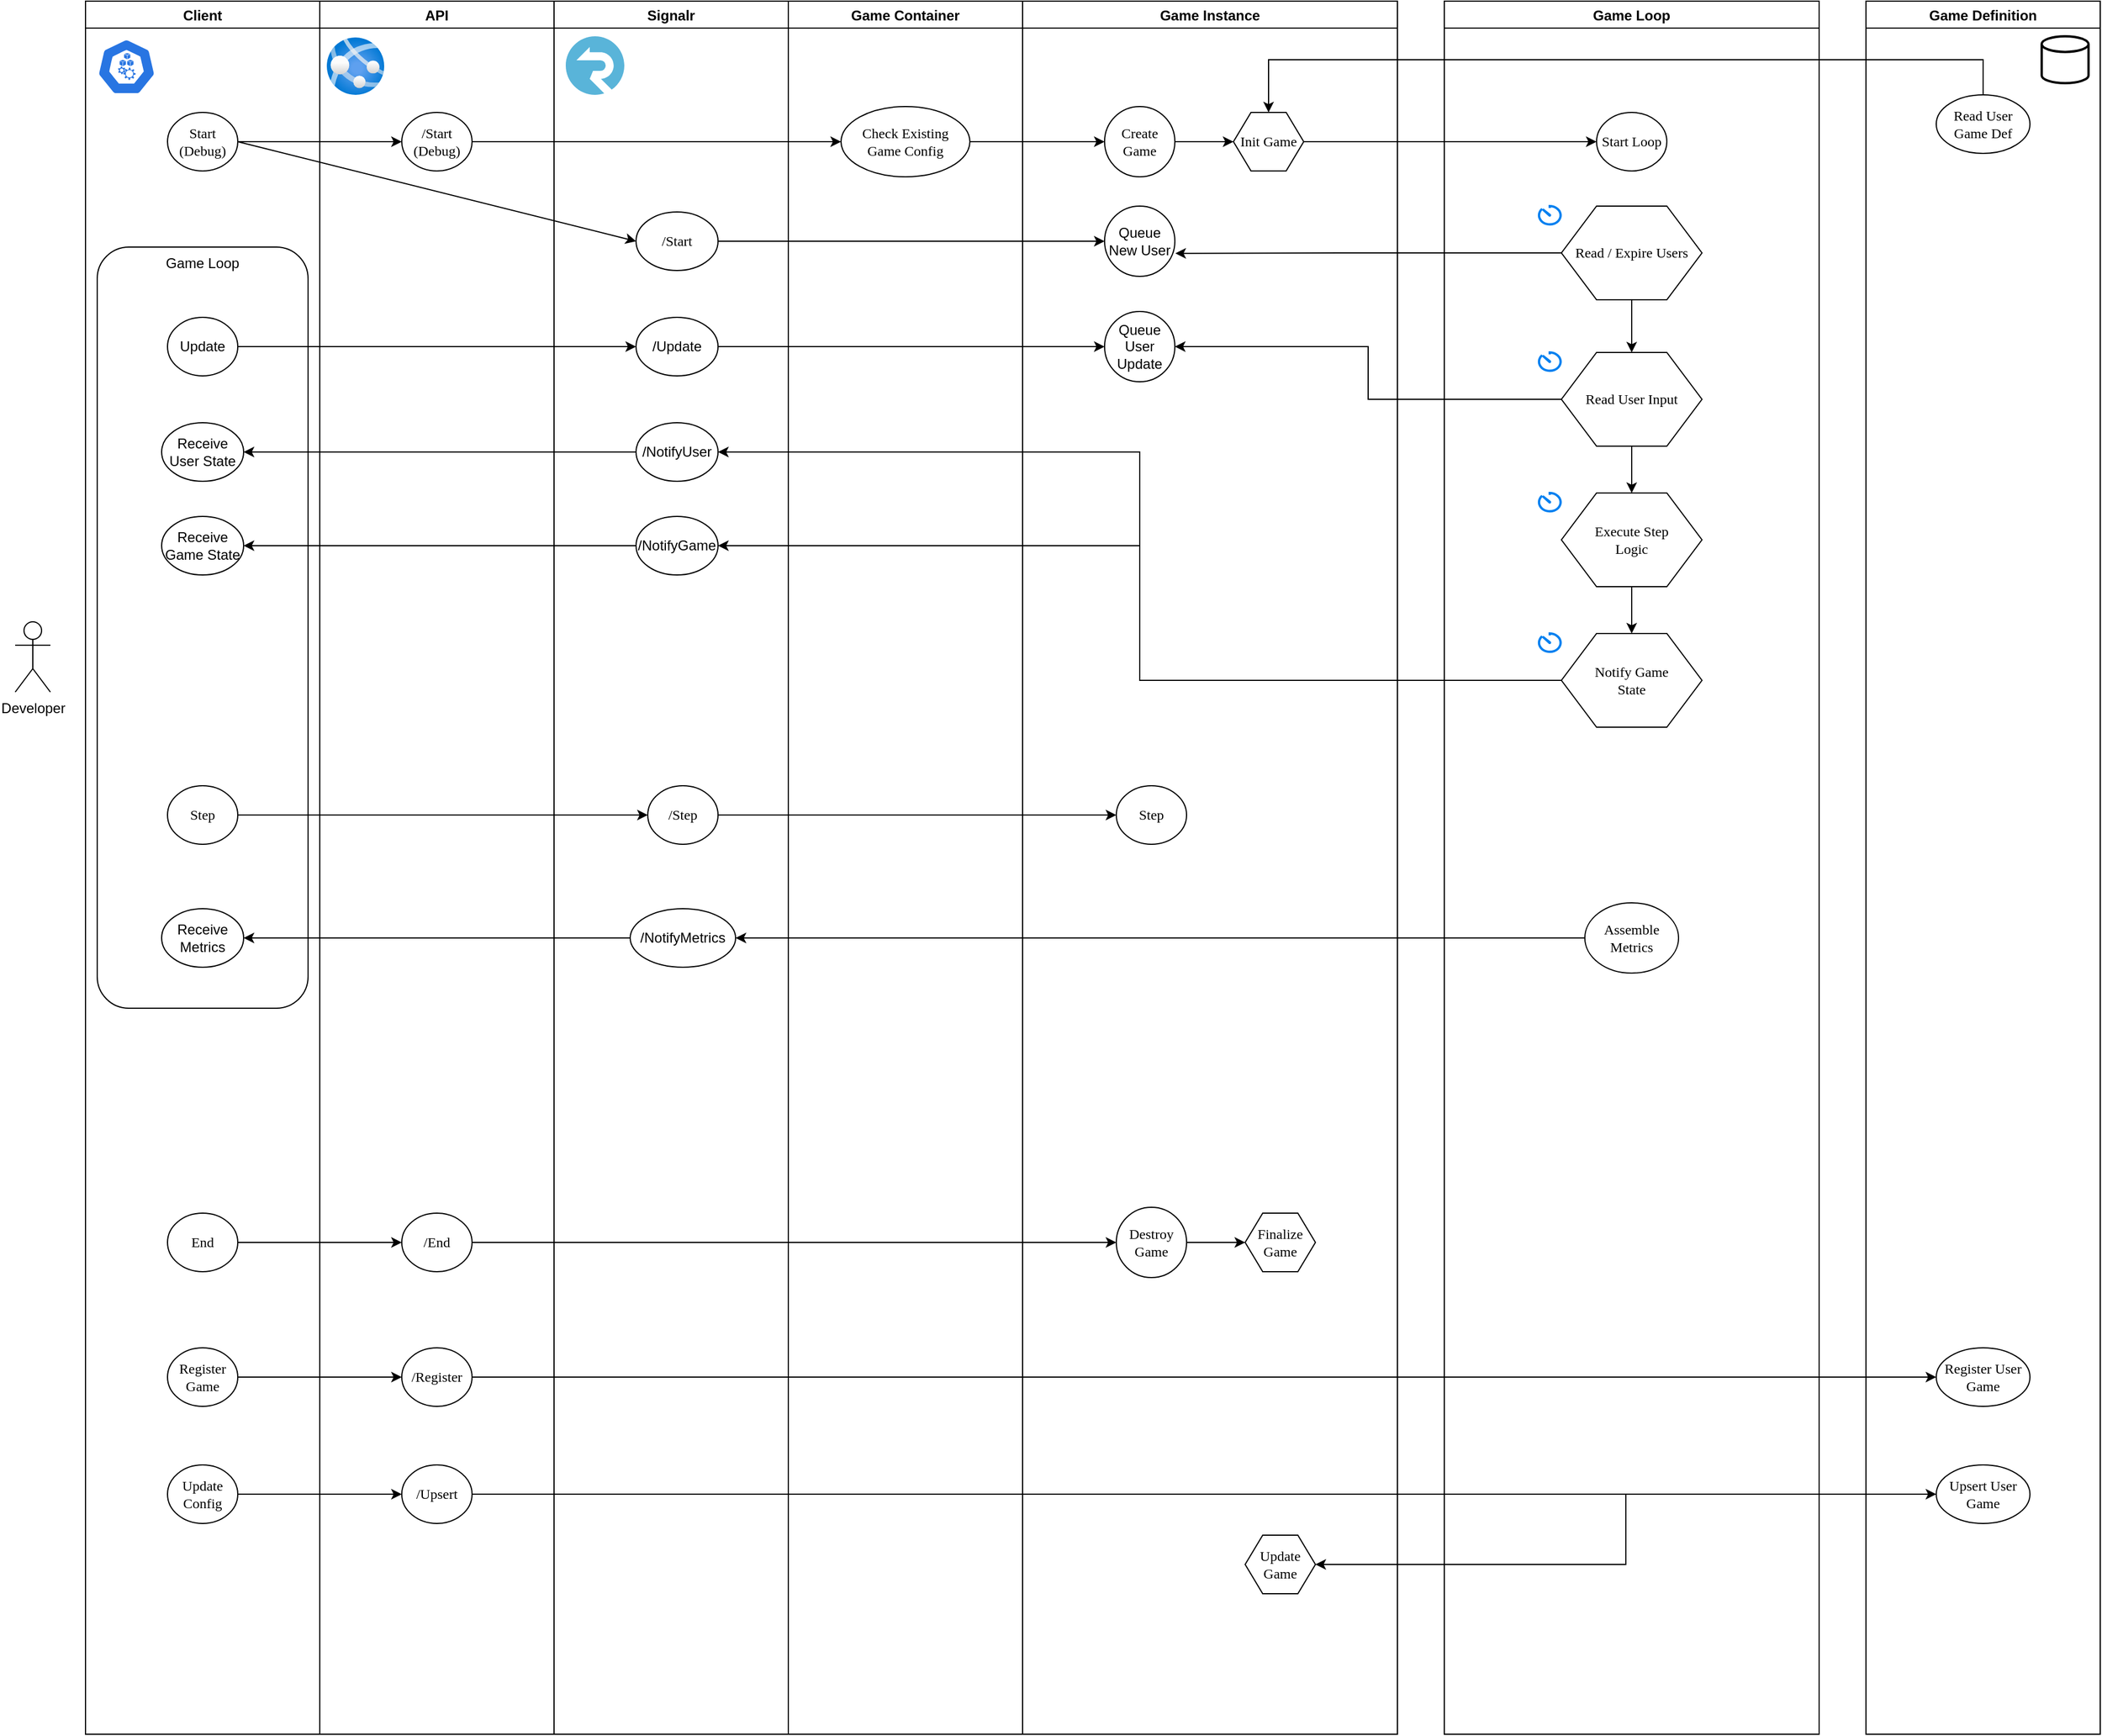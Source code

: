 <mxfile version="14.6.11" type="github">
  <diagram name="Page-1" id="8ce9d11a-91a2-4d17-14d8-a56ed91bf033">
    <mxGraphModel dx="1308" dy="1746" grid="1" gridSize="10" guides="1" tooltips="1" connect="1" arrows="1" fold="1" page="1" pageScale="1" pageWidth="1100" pageHeight="850" background="#ffffff" math="0" shadow="0">
      <root>
        <mxCell id="0" />
        <mxCell id="1" parent="0" />
        <mxCell id="Ll6mEKfXiGwx3FvLb5uy-29" value="Client" style="swimlane;" vertex="1" parent="1">
          <mxGeometry x="80" y="-320" width="200" height="1480" as="geometry" />
        </mxCell>
        <mxCell id="Ll6mEKfXiGwx3FvLb5uy-20" value="Game Loop" style="rounded=1;whiteSpace=wrap;html=1;verticalAlign=top;" vertex="1" parent="Ll6mEKfXiGwx3FvLb5uy-29">
          <mxGeometry x="10" y="210" width="180" height="650" as="geometry" />
        </mxCell>
        <mxCell id="Ll6mEKfXiGwx3FvLb5uy-58" value="Step" style="ellipse;whiteSpace=wrap;html=1;shadow=0;fontFamily=Verdana;fontSize=12;fontColor=#000000;align=center;strokeColor=#000000;strokeWidth=1;fillColor=#ffffff;" vertex="1" parent="Ll6mEKfXiGwx3FvLb5uy-29">
          <mxGeometry x="70" y="670" width="60" height="50" as="geometry" />
        </mxCell>
        <mxCell id="Ll6mEKfXiGwx3FvLb5uy-59" value="End" style="ellipse;whiteSpace=wrap;html=1;shadow=0;fontFamily=Verdana;fontSize=12;fontColor=#000000;align=center;strokeColor=#000000;strokeWidth=1;fillColor=#ffffff;" vertex="1" parent="Ll6mEKfXiGwx3FvLb5uy-29">
          <mxGeometry x="70" y="1035" width="60" height="50" as="geometry" />
        </mxCell>
        <mxCell id="Ll6mEKfXiGwx3FvLb5uy-108" value="Receive Metrics" style="ellipse;whiteSpace=wrap;html=1;" vertex="1" parent="Ll6mEKfXiGwx3FvLb5uy-29">
          <mxGeometry x="65" y="775" width="70" height="50" as="geometry" />
        </mxCell>
        <mxCell id="Ll6mEKfXiGwx3FvLb5uy-113" value="" style="html=1;dashed=0;whitespace=wrap;fillColor=#2875E2;strokeColor=#ffffff;points=[[0.005,0.63,0],[0.1,0.2,0],[0.9,0.2,0],[0.5,0,0],[0.995,0.63,0],[0.72,0.99,0],[0.5,1,0],[0.28,0.99,0]];shape=mxgraph.kubernetes.icon;prIcon=node" vertex="1" parent="Ll6mEKfXiGwx3FvLb5uy-29">
          <mxGeometry x="10" y="32" width="50" height="48" as="geometry" />
        </mxCell>
        <mxCell id="17ea667e15c223fc-1" value="Start (Debug)" style="ellipse;whiteSpace=wrap;html=1;shadow=0;fontFamily=Verdana;fontSize=12;fontColor=#000000;align=center;strokeColor=#000000;strokeWidth=1;fillColor=#ffffff;" parent="1" vertex="1">
          <mxGeometry x="150" y="-225" width="60" height="50" as="geometry" />
        </mxCell>
        <mxCell id="17ea667e15c223fc-11" value="Check Existing &lt;br&gt;Game Config" style="ellipse;whiteSpace=wrap;html=1;shadow=0;fontFamily=Verdana;fontSize=12;fontColor=#000000;align=center;strokeColor=#000000;strokeWidth=1;fillColor=#ffffff;" parent="1" vertex="1">
          <mxGeometry x="725" y="-230" width="110" height="60" as="geometry" />
        </mxCell>
        <mxCell id="Ll6mEKfXiGwx3FvLb5uy-46" style="edgeStyle=orthogonalEdgeStyle;rounded=0;orthogonalLoop=1;jettySize=auto;html=1;" edge="1" parent="1" source="A-zen401bAJwL3QT7sRb-5" target="A-zen401bAJwL3QT7sRb-11">
          <mxGeometry relative="1" as="geometry" />
        </mxCell>
        <mxCell id="A-zen401bAJwL3QT7sRb-5" value="Create Game" style="ellipse;whiteSpace=wrap;html=1;shadow=0;fontFamily=Verdana;fontSize=12;fontColor=#000000;align=center;strokeColor=#000000;strokeWidth=1;fillColor=#ffffff;" parent="1" vertex="1">
          <mxGeometry x="950" y="-230" width="60" height="60" as="geometry" />
        </mxCell>
        <mxCell id="Ll6mEKfXiGwx3FvLb5uy-47" style="edgeStyle=orthogonalEdgeStyle;rounded=0;orthogonalLoop=1;jettySize=auto;html=1;" edge="1" parent="1" source="A-zen401bAJwL3QT7sRb-11" target="A-zen401bAJwL3QT7sRb-14">
          <mxGeometry relative="1" as="geometry" />
        </mxCell>
        <mxCell id="Ll6mEKfXiGwx3FvLb5uy-2" value="Developer" style="shape=umlActor;verticalLabelPosition=bottom;verticalAlign=top;html=1;outlineConnect=0;" vertex="1" parent="1">
          <mxGeometry x="20" y="210" width="30" height="60" as="geometry" />
        </mxCell>
        <mxCell id="Ll6mEKfXiGwx3FvLb5uy-8" value="/Start (Debug)" style="ellipse;whiteSpace=wrap;html=1;shadow=0;fontFamily=Verdana;fontSize=12;fontColor=#000000;align=center;strokeColor=#000000;strokeWidth=1;fillColor=#ffffff;" vertex="1" parent="1">
          <mxGeometry x="350" y="-225" width="60" height="50" as="geometry" />
        </mxCell>
        <mxCell id="Ll6mEKfXiGwx3FvLb5uy-11" value="/Update" style="ellipse;whiteSpace=wrap;html=1;" vertex="1" parent="1">
          <mxGeometry x="550" y="-50" width="70" height="50" as="geometry" />
        </mxCell>
        <mxCell id="Ll6mEKfXiGwx3FvLb5uy-13" value="/Start" style="ellipse;whiteSpace=wrap;html=1;shadow=0;fontFamily=Verdana;fontSize=12;fontColor=#000000;align=center;strokeColor=#000000;strokeWidth=1;fillColor=#ffffff;" vertex="1" parent="1">
          <mxGeometry x="550" y="-140" width="70" height="50" as="geometry" />
        </mxCell>
        <mxCell id="Ll6mEKfXiGwx3FvLb5uy-14" value="" style="endArrow=classic;html=1;exitX=1;exitY=0.5;exitDx=0;exitDy=0;entryX=0;entryY=0.5;entryDx=0;entryDy=0;" edge="1" parent="1" source="17ea667e15c223fc-1" target="Ll6mEKfXiGwx3FvLb5uy-8">
          <mxGeometry width="50" height="50" relative="1" as="geometry">
            <mxPoint x="560" y="40" as="sourcePoint" />
            <mxPoint x="610" y="-10" as="targetPoint" />
          </mxGeometry>
        </mxCell>
        <mxCell id="Ll6mEKfXiGwx3FvLb5uy-15" value="" style="endArrow=classic;html=1;exitX=1;exitY=0.5;exitDx=0;exitDy=0;entryX=0;entryY=0.5;entryDx=0;entryDy=0;" edge="1" parent="1" source="17ea667e15c223fc-1" target="Ll6mEKfXiGwx3FvLb5uy-13">
          <mxGeometry width="50" height="50" relative="1" as="geometry">
            <mxPoint x="560" y="40" as="sourcePoint" />
            <mxPoint x="610" y="-10" as="targetPoint" />
          </mxGeometry>
        </mxCell>
        <mxCell id="Ll6mEKfXiGwx3FvLb5uy-16" value="Queue New User" style="ellipse;whiteSpace=wrap;html=1;" vertex="1" parent="1">
          <mxGeometry x="950" y="-145" width="60" height="60" as="geometry" />
        </mxCell>
        <mxCell id="Ll6mEKfXiGwx3FvLb5uy-17" value="" style="endArrow=classic;html=1;exitX=1;exitY=0.5;exitDx=0;exitDy=0;entryX=0;entryY=0.5;entryDx=0;entryDy=0;" edge="1" parent="1" source="Ll6mEKfXiGwx3FvLb5uy-8" target="17ea667e15c223fc-11">
          <mxGeometry width="50" height="50" relative="1" as="geometry">
            <mxPoint x="780" y="40" as="sourcePoint" />
            <mxPoint x="830" y="-10" as="targetPoint" />
          </mxGeometry>
        </mxCell>
        <mxCell id="Ll6mEKfXiGwx3FvLb5uy-18" value="" style="endArrow=classic;html=1;exitX=1;exitY=0.5;exitDx=0;exitDy=0;entryX=0;entryY=0.5;entryDx=0;entryDy=0;" edge="1" parent="1" source="17ea667e15c223fc-11" target="A-zen401bAJwL3QT7sRb-5">
          <mxGeometry width="50" height="50" relative="1" as="geometry">
            <mxPoint x="780" y="40" as="sourcePoint" />
            <mxPoint x="830" y="-10" as="targetPoint" />
          </mxGeometry>
        </mxCell>
        <mxCell id="Ll6mEKfXiGwx3FvLb5uy-19" value="" style="endArrow=classic;html=1;exitX=1;exitY=0.5;exitDx=0;exitDy=0;entryX=0;entryY=0.5;entryDx=0;entryDy=0;" edge="1" parent="1" source="Ll6mEKfXiGwx3FvLb5uy-13" target="Ll6mEKfXiGwx3FvLb5uy-16">
          <mxGeometry width="50" height="50" relative="1" as="geometry">
            <mxPoint x="780" y="40" as="sourcePoint" />
            <mxPoint x="830" y="-10" as="targetPoint" />
          </mxGeometry>
        </mxCell>
        <mxCell id="Ll6mEKfXiGwx3FvLb5uy-22" value="Update" style="ellipse;whiteSpace=wrap;html=1;" vertex="1" parent="1">
          <mxGeometry x="150" y="-50" width="60" height="50" as="geometry" />
        </mxCell>
        <mxCell id="Ll6mEKfXiGwx3FvLb5uy-23" value="" style="endArrow=classic;html=1;exitX=1;exitY=0.5;exitDx=0;exitDy=0;entryX=0;entryY=0.5;entryDx=0;entryDy=0;" edge="1" parent="1" source="Ll6mEKfXiGwx3FvLb5uy-22" target="Ll6mEKfXiGwx3FvLb5uy-11">
          <mxGeometry width="50" height="50" relative="1" as="geometry">
            <mxPoint x="610" y="40" as="sourcePoint" />
            <mxPoint x="660" y="-10" as="targetPoint" />
          </mxGeometry>
        </mxCell>
        <mxCell id="Ll6mEKfXiGwx3FvLb5uy-24" value="Queue User Update" style="ellipse;whiteSpace=wrap;html=1;" vertex="1" parent="1">
          <mxGeometry x="950" y="-55" width="60" height="60" as="geometry" />
        </mxCell>
        <mxCell id="Ll6mEKfXiGwx3FvLb5uy-25" value="" style="endArrow=classic;html=1;exitX=1;exitY=0.5;exitDx=0;exitDy=0;entryX=0;entryY=0.5;entryDx=0;entryDy=0;" edge="1" parent="1" source="Ll6mEKfXiGwx3FvLb5uy-11" target="Ll6mEKfXiGwx3FvLb5uy-24">
          <mxGeometry width="50" height="50" relative="1" as="geometry">
            <mxPoint x="610" y="40" as="sourcePoint" />
            <mxPoint x="660" y="-10" as="targetPoint" />
          </mxGeometry>
        </mxCell>
        <mxCell id="Ll6mEKfXiGwx3FvLb5uy-45" style="edgeStyle=orthogonalEdgeStyle;rounded=0;orthogonalLoop=1;jettySize=auto;html=1;" edge="1" parent="1" source="Ll6mEKfXiGwx3FvLb5uy-26" target="Ll6mEKfXiGwx3FvLb5uy-42">
          <mxGeometry relative="1" as="geometry" />
        </mxCell>
        <mxCell id="Ll6mEKfXiGwx3FvLb5uy-26" value="/NotifyUser" style="ellipse;whiteSpace=wrap;html=1;" vertex="1" parent="1">
          <mxGeometry x="550" y="40" width="70" height="50" as="geometry" />
        </mxCell>
        <mxCell id="Ll6mEKfXiGwx3FvLb5uy-44" style="edgeStyle=orthogonalEdgeStyle;rounded=0;orthogonalLoop=1;jettySize=auto;html=1;" edge="1" parent="1" source="Ll6mEKfXiGwx3FvLb5uy-28" target="Ll6mEKfXiGwx3FvLb5uy-43">
          <mxGeometry relative="1" as="geometry" />
        </mxCell>
        <mxCell id="Ll6mEKfXiGwx3FvLb5uy-28" value="/NotifyGame" style="ellipse;whiteSpace=wrap;html=1;" vertex="1" parent="1">
          <mxGeometry x="550" y="120" width="70" height="50" as="geometry" />
        </mxCell>
        <mxCell id="Ll6mEKfXiGwx3FvLb5uy-30" value="API" style="swimlane;" vertex="1" parent="1">
          <mxGeometry x="280" y="-320" width="200" height="1480" as="geometry" />
        </mxCell>
        <mxCell id="Ll6mEKfXiGwx3FvLb5uy-70" value="/End" style="ellipse;whiteSpace=wrap;html=1;shadow=0;fontFamily=Verdana;fontSize=12;fontColor=#000000;align=center;strokeColor=#000000;strokeWidth=1;fillColor=#ffffff;" vertex="1" parent="Ll6mEKfXiGwx3FvLb5uy-30">
          <mxGeometry x="70" y="1035" width="60" height="50" as="geometry" />
        </mxCell>
        <mxCell id="Ll6mEKfXiGwx3FvLb5uy-55" value="Register Game" style="ellipse;whiteSpace=wrap;html=1;shadow=0;fontFamily=Verdana;fontSize=12;fontColor=#000000;align=center;strokeColor=#000000;strokeWidth=1;fillColor=#ffffff;" vertex="1" parent="Ll6mEKfXiGwx3FvLb5uy-30">
          <mxGeometry x="-130" y="1150" width="60" height="50" as="geometry" />
        </mxCell>
        <mxCell id="Ll6mEKfXiGwx3FvLb5uy-60" value="/Register" style="ellipse;whiteSpace=wrap;html=1;shadow=0;fontFamily=Verdana;fontSize=12;fontColor=#000000;align=center;strokeColor=#000000;strokeWidth=1;fillColor=#ffffff;" vertex="1" parent="Ll6mEKfXiGwx3FvLb5uy-30">
          <mxGeometry x="70" y="1150" width="60" height="50" as="geometry" />
        </mxCell>
        <mxCell id="Ll6mEKfXiGwx3FvLb5uy-92" style="edgeStyle=orthogonalEdgeStyle;rounded=0;orthogonalLoop=1;jettySize=auto;html=1;startArrow=none;startFill=0;" edge="1" parent="Ll6mEKfXiGwx3FvLb5uy-30" source="Ll6mEKfXiGwx3FvLb5uy-55" target="Ll6mEKfXiGwx3FvLb5uy-60">
          <mxGeometry relative="1" as="geometry" />
        </mxCell>
        <mxCell id="Ll6mEKfXiGwx3FvLb5uy-65" style="edgeStyle=orthogonalEdgeStyle;rounded=0;orthogonalLoop=1;jettySize=auto;html=1;" edge="1" parent="Ll6mEKfXiGwx3FvLb5uy-30" source="Ll6mEKfXiGwx3FvLb5uy-60" target="Ll6mEKfXiGwx3FvLb5uy-64">
          <mxGeometry relative="1" as="geometry" />
        </mxCell>
        <mxCell id="Ll6mEKfXiGwx3FvLb5uy-64" value="Register User Game" style="ellipse;whiteSpace=wrap;html=1;shadow=0;fontFamily=Verdana;fontSize=12;fontColor=#000000;align=center;strokeColor=#000000;strokeWidth=1;fillColor=#ffffff;" vertex="1" parent="Ll6mEKfXiGwx3FvLb5uy-30">
          <mxGeometry x="1380" y="1150" width="80" height="50" as="geometry" />
        </mxCell>
        <mxCell id="Ll6mEKfXiGwx3FvLb5uy-56" value="Update Config" style="ellipse;whiteSpace=wrap;html=1;shadow=0;fontFamily=Verdana;fontSize=12;fontColor=#000000;align=center;strokeColor=#000000;strokeWidth=1;fillColor=#ffffff;" vertex="1" parent="Ll6mEKfXiGwx3FvLb5uy-30">
          <mxGeometry x="-130" y="1250" width="60" height="50" as="geometry" />
        </mxCell>
        <mxCell id="Ll6mEKfXiGwx3FvLb5uy-61" value="/Upsert" style="ellipse;whiteSpace=wrap;html=1;shadow=0;fontFamily=Verdana;fontSize=12;fontColor=#000000;align=center;strokeColor=#000000;strokeWidth=1;fillColor=#ffffff;" vertex="1" parent="Ll6mEKfXiGwx3FvLb5uy-30">
          <mxGeometry x="70" y="1250" width="60" height="50" as="geometry" />
        </mxCell>
        <mxCell id="Ll6mEKfXiGwx3FvLb5uy-93" style="edgeStyle=orthogonalEdgeStyle;rounded=0;orthogonalLoop=1;jettySize=auto;html=1;entryX=0;entryY=0.5;entryDx=0;entryDy=0;startArrow=none;startFill=0;" edge="1" parent="Ll6mEKfXiGwx3FvLb5uy-30" source="Ll6mEKfXiGwx3FvLb5uy-56" target="Ll6mEKfXiGwx3FvLb5uy-61">
          <mxGeometry relative="1" as="geometry" />
        </mxCell>
        <mxCell id="Ll6mEKfXiGwx3FvLb5uy-66" style="edgeStyle=orthogonalEdgeStyle;rounded=0;orthogonalLoop=1;jettySize=auto;html=1;" edge="1" parent="Ll6mEKfXiGwx3FvLb5uy-30" source="Ll6mEKfXiGwx3FvLb5uy-61" target="Ll6mEKfXiGwx3FvLb5uy-67">
          <mxGeometry relative="1" as="geometry">
            <mxPoint x="1390" y="1275.0" as="targetPoint" />
          </mxGeometry>
        </mxCell>
        <mxCell id="Ll6mEKfXiGwx3FvLb5uy-67" value="Upsert User Game" style="ellipse;whiteSpace=wrap;html=1;shadow=0;fontFamily=Verdana;fontSize=12;fontColor=#000000;align=center;strokeColor=#000000;strokeWidth=1;fillColor=#ffffff;" vertex="1" parent="Ll6mEKfXiGwx3FvLb5uy-30">
          <mxGeometry x="1380" y="1250" width="80" height="50" as="geometry" />
        </mxCell>
        <mxCell id="Ll6mEKfXiGwx3FvLb5uy-112" value="" style="aspect=fixed;html=1;points=[];align=center;image;fontSize=12;image=img/lib/azure2/app_services/App_Services.svg;" vertex="1" parent="Ll6mEKfXiGwx3FvLb5uy-30">
          <mxGeometry x="6" y="31" width="49" height="49" as="geometry" />
        </mxCell>
        <mxCell id="Ll6mEKfXiGwx3FvLb5uy-31" value="Signalr" style="swimlane;" vertex="1" parent="1">
          <mxGeometry x="480" y="-320" width="200" height="1480" as="geometry" />
        </mxCell>
        <mxCell id="Ll6mEKfXiGwx3FvLb5uy-100" value="/Step" style="ellipse;whiteSpace=wrap;html=1;shadow=0;fontFamily=Verdana;fontSize=12;fontColor=#000000;align=center;strokeColor=#000000;strokeWidth=1;fillColor=#ffffff;" vertex="1" parent="Ll6mEKfXiGwx3FvLb5uy-31">
          <mxGeometry x="80" y="670" width="60" height="50" as="geometry" />
        </mxCell>
        <mxCell id="Ll6mEKfXiGwx3FvLb5uy-104" value="/NotifyMetrics" style="ellipse;whiteSpace=wrap;html=1;" vertex="1" parent="Ll6mEKfXiGwx3FvLb5uy-31">
          <mxGeometry x="65" y="775" width="90" height="50" as="geometry" />
        </mxCell>
        <mxCell id="Ll6mEKfXiGwx3FvLb5uy-111" value="" style="aspect=fixed;html=1;points=[];align=center;image;fontSize=12;image=img/lib/mscae/SignalR.svg;" vertex="1" parent="Ll6mEKfXiGwx3FvLb5uy-31">
          <mxGeometry x="10" y="30" width="50" height="50" as="geometry" />
        </mxCell>
        <mxCell id="Ll6mEKfXiGwx3FvLb5uy-32" value="Game Container" style="swimlane;" vertex="1" parent="1">
          <mxGeometry x="680" y="-320" width="200" height="1480" as="geometry" />
        </mxCell>
        <mxCell id="Ll6mEKfXiGwx3FvLb5uy-33" value="Game Instance" style="swimlane;" vertex="1" parent="1">
          <mxGeometry x="880" y="-320" width="320" height="1480" as="geometry" />
        </mxCell>
        <mxCell id="A-zen401bAJwL3QT7sRb-11" value="Init Game" style="shape=hexagon;perimeter=hexagonPerimeter;whiteSpace=wrap;html=1;rounded=0;shadow=0;labelBackgroundColor=none;strokeWidth=1;fontFamily=Verdana;fontSize=12;align=center;" parent="Ll6mEKfXiGwx3FvLb5uy-33" vertex="1">
          <mxGeometry x="180" y="95" width="60" height="50" as="geometry" />
        </mxCell>
        <mxCell id="Ll6mEKfXiGwx3FvLb5uy-76" style="edgeStyle=orthogonalEdgeStyle;rounded=0;orthogonalLoop=1;jettySize=auto;html=1;startArrow=none;startFill=0;" edge="1" parent="Ll6mEKfXiGwx3FvLb5uy-33" source="Ll6mEKfXiGwx3FvLb5uy-71" target="Ll6mEKfXiGwx3FvLb5uy-72">
          <mxGeometry relative="1" as="geometry" />
        </mxCell>
        <mxCell id="Ll6mEKfXiGwx3FvLb5uy-71" value="Destroy Game" style="ellipse;whiteSpace=wrap;html=1;shadow=0;fontFamily=Verdana;fontSize=12;fontColor=#000000;align=center;strokeColor=#000000;strokeWidth=1;fillColor=#ffffff;" vertex="1" parent="Ll6mEKfXiGwx3FvLb5uy-33">
          <mxGeometry x="80" y="1030" width="60" height="60" as="geometry" />
        </mxCell>
        <mxCell id="Ll6mEKfXiGwx3FvLb5uy-72" value="Finalize Game" style="shape=hexagon;perimeter=hexagonPerimeter;whiteSpace=wrap;html=1;rounded=0;shadow=0;labelBackgroundColor=none;strokeWidth=1;fontFamily=Verdana;fontSize=12;align=center;" vertex="1" parent="Ll6mEKfXiGwx3FvLb5uy-33">
          <mxGeometry x="190" y="1035" width="60" height="50" as="geometry" />
        </mxCell>
        <mxCell id="Ll6mEKfXiGwx3FvLb5uy-101" value="Step" style="ellipse;whiteSpace=wrap;html=1;shadow=0;fontFamily=Verdana;fontSize=12;fontColor=#000000;align=center;strokeColor=#000000;strokeWidth=1;fillColor=#ffffff;" vertex="1" parent="Ll6mEKfXiGwx3FvLb5uy-33">
          <mxGeometry x="80" y="670" width="60" height="50" as="geometry" />
        </mxCell>
        <mxCell id="Ll6mEKfXiGwx3FvLb5uy-34" value="Game Loop" style="swimlane;" vertex="1" parent="1">
          <mxGeometry x="1240" y="-320" width="320" height="1480" as="geometry" />
        </mxCell>
        <mxCell id="Ll6mEKfXiGwx3FvLb5uy-38" style="edgeStyle=orthogonalEdgeStyle;rounded=0;orthogonalLoop=1;jettySize=auto;html=1;" edge="1" parent="Ll6mEKfXiGwx3FvLb5uy-34" source="A-zen401bAJwL3QT7sRb-18" target="A-zen401bAJwL3QT7sRb-23">
          <mxGeometry relative="1" as="geometry" />
        </mxCell>
        <mxCell id="A-zen401bAJwL3QT7sRb-18" value="Read User Input" style="shape=hexagon;perimeter=hexagonPerimeter;whiteSpace=wrap;html=1;rounded=0;shadow=0;labelBackgroundColor=none;strokeWidth=1;fontFamily=Verdana;fontSize=12;align=center;" parent="Ll6mEKfXiGwx3FvLb5uy-34" vertex="1">
          <mxGeometry x="100" y="300" width="120" height="80" as="geometry" />
        </mxCell>
        <mxCell id="Ll6mEKfXiGwx3FvLb5uy-39" style="edgeStyle=orthogonalEdgeStyle;rounded=0;orthogonalLoop=1;jettySize=auto;html=1;" edge="1" parent="Ll6mEKfXiGwx3FvLb5uy-34" source="A-zen401bAJwL3QT7sRb-23" target="A-zen401bAJwL3QT7sRb-35">
          <mxGeometry relative="1" as="geometry" />
        </mxCell>
        <mxCell id="A-zen401bAJwL3QT7sRb-23" value="Execute Step &lt;br&gt;Logic" style="shape=hexagon;perimeter=hexagonPerimeter;whiteSpace=wrap;html=1;rounded=0;shadow=0;labelBackgroundColor=none;strokeWidth=1;fontFamily=Verdana;fontSize=12;align=center;" parent="Ll6mEKfXiGwx3FvLb5uy-34" vertex="1">
          <mxGeometry x="100" y="420" width="120" height="80" as="geometry" />
        </mxCell>
        <mxCell id="Ll6mEKfXiGwx3FvLb5uy-37" style="edgeStyle=orthogonalEdgeStyle;rounded=0;orthogonalLoop=1;jettySize=auto;html=1;" edge="1" parent="Ll6mEKfXiGwx3FvLb5uy-34" source="A-zen401bAJwL3QT7sRb-27" target="A-zen401bAJwL3QT7sRb-18">
          <mxGeometry relative="1" as="geometry" />
        </mxCell>
        <mxCell id="A-zen401bAJwL3QT7sRb-27" value="Read / Expire Users" style="shape=hexagon;perimeter=hexagonPerimeter;whiteSpace=wrap;html=1;rounded=0;shadow=0;labelBackgroundColor=none;strokeWidth=1;fontFamily=Verdana;fontSize=12;align=center;" parent="Ll6mEKfXiGwx3FvLb5uy-34" vertex="1">
          <mxGeometry x="100" y="175" width="120" height="80" as="geometry" />
        </mxCell>
        <mxCell id="A-zen401bAJwL3QT7sRb-35" value="Notify Game &lt;br&gt;State" style="shape=hexagon;perimeter=hexagonPerimeter;whiteSpace=wrap;html=1;rounded=0;shadow=0;labelBackgroundColor=none;strokeWidth=1;fontFamily=Verdana;fontSize=12;align=center;" parent="Ll6mEKfXiGwx3FvLb5uy-34" vertex="1">
          <mxGeometry x="100" y="540" width="120" height="80" as="geometry" />
        </mxCell>
        <mxCell id="Ll6mEKfXiGwx3FvLb5uy-48" value="" style="html=1;verticalLabelPosition=bottom;align=center;labelBackgroundColor=#ffffff;verticalAlign=top;strokeWidth=2;strokeColor=#0080F0;shadow=0;dashed=0;shape=mxgraph.ios7.icons.gauge;" vertex="1" parent="Ll6mEKfXiGwx3FvLb5uy-34">
          <mxGeometry x="80" y="175" width="20" height="16.5" as="geometry" />
        </mxCell>
        <mxCell id="Ll6mEKfXiGwx3FvLb5uy-49" value="" style="html=1;verticalLabelPosition=bottom;align=center;labelBackgroundColor=#ffffff;verticalAlign=top;strokeWidth=2;strokeColor=#0080F0;shadow=0;dashed=0;shape=mxgraph.ios7.icons.gauge;" vertex="1" parent="Ll6mEKfXiGwx3FvLb5uy-34">
          <mxGeometry x="80" y="540" width="20" height="16.5" as="geometry" />
        </mxCell>
        <mxCell id="Ll6mEKfXiGwx3FvLb5uy-50" value="" style="html=1;verticalLabelPosition=bottom;align=center;labelBackgroundColor=#ffffff;verticalAlign=top;strokeWidth=2;strokeColor=#0080F0;shadow=0;dashed=0;shape=mxgraph.ios7.icons.gauge;" vertex="1" parent="Ll6mEKfXiGwx3FvLb5uy-34">
          <mxGeometry x="80" y="300" width="20" height="16.5" as="geometry" />
        </mxCell>
        <mxCell id="Ll6mEKfXiGwx3FvLb5uy-51" value="" style="html=1;verticalLabelPosition=bottom;align=center;labelBackgroundColor=#ffffff;verticalAlign=top;strokeWidth=2;strokeColor=#0080F0;shadow=0;dashed=0;shape=mxgraph.ios7.icons.gauge;" vertex="1" parent="Ll6mEKfXiGwx3FvLb5uy-34">
          <mxGeometry x="80" y="420" width="20" height="16.5" as="geometry" />
        </mxCell>
        <mxCell id="A-zen401bAJwL3QT7sRb-14" value="Start Loop" style="ellipse;whiteSpace=wrap;html=1;shadow=0;fontFamily=Verdana;fontSize=12;fontColor=#000000;align=center;strokeColor=#000000;strokeWidth=1;fillColor=#ffffff;" parent="Ll6mEKfXiGwx3FvLb5uy-34" vertex="1">
          <mxGeometry x="130" y="95" width="60" height="50" as="geometry" />
        </mxCell>
        <mxCell id="Ll6mEKfXiGwx3FvLb5uy-105" value="Assemble Metrics" style="ellipse;whiteSpace=wrap;html=1;shadow=0;fontFamily=Verdana;fontSize=12;fontColor=#000000;align=center;strokeColor=#000000;strokeWidth=1;fillColor=#ffffff;" vertex="1" parent="Ll6mEKfXiGwx3FvLb5uy-34">
          <mxGeometry x="120" y="770" width="80" height="60" as="geometry" />
        </mxCell>
        <mxCell id="Ll6mEKfXiGwx3FvLb5uy-35" style="edgeStyle=orthogonalEdgeStyle;rounded=0;orthogonalLoop=1;jettySize=auto;html=1;" edge="1" parent="1" source="A-zen401bAJwL3QT7sRb-35" target="Ll6mEKfXiGwx3FvLb5uy-28">
          <mxGeometry relative="1" as="geometry">
            <Array as="points">
              <mxPoint x="980" y="260" />
              <mxPoint x="980" y="145" />
            </Array>
          </mxGeometry>
        </mxCell>
        <mxCell id="Ll6mEKfXiGwx3FvLb5uy-36" style="edgeStyle=orthogonalEdgeStyle;rounded=0;orthogonalLoop=1;jettySize=auto;html=1;entryX=1;entryY=0.5;entryDx=0;entryDy=0;" edge="1" parent="1" source="A-zen401bAJwL3QT7sRb-35" target="Ll6mEKfXiGwx3FvLb5uy-26">
          <mxGeometry relative="1" as="geometry">
            <Array as="points">
              <mxPoint x="980" y="260" />
              <mxPoint x="980" y="65" />
            </Array>
          </mxGeometry>
        </mxCell>
        <mxCell id="Ll6mEKfXiGwx3FvLb5uy-40" style="edgeStyle=orthogonalEdgeStyle;rounded=0;orthogonalLoop=1;jettySize=auto;html=1;entryX=1.007;entryY=0.673;entryDx=0;entryDy=0;entryPerimeter=0;" edge="1" parent="1" source="A-zen401bAJwL3QT7sRb-27" target="Ll6mEKfXiGwx3FvLb5uy-16">
          <mxGeometry relative="1" as="geometry" />
        </mxCell>
        <mxCell id="Ll6mEKfXiGwx3FvLb5uy-41" style="edgeStyle=orthogonalEdgeStyle;rounded=0;orthogonalLoop=1;jettySize=auto;html=1;entryX=1;entryY=0.5;entryDx=0;entryDy=0;" edge="1" parent="1" source="A-zen401bAJwL3QT7sRb-18" target="Ll6mEKfXiGwx3FvLb5uy-24">
          <mxGeometry relative="1" as="geometry" />
        </mxCell>
        <mxCell id="Ll6mEKfXiGwx3FvLb5uy-42" value="Receive&lt;br&gt;User State" style="ellipse;whiteSpace=wrap;html=1;" vertex="1" parent="1">
          <mxGeometry x="145" y="40" width="70" height="50" as="geometry" />
        </mxCell>
        <mxCell id="Ll6mEKfXiGwx3FvLb5uy-43" value="Receive Game State" style="ellipse;whiteSpace=wrap;html=1;" vertex="1" parent="1">
          <mxGeometry x="145" y="120" width="70" height="50" as="geometry" />
        </mxCell>
        <mxCell id="Ll6mEKfXiGwx3FvLb5uy-62" value="Game Definition" style="swimlane;startSize=23;" vertex="1" parent="1">
          <mxGeometry x="1600" y="-320" width="200" height="1480" as="geometry" />
        </mxCell>
        <mxCell id="Ll6mEKfXiGwx3FvLb5uy-63" value="" style="strokeWidth=2;html=1;shape=mxgraph.flowchart.database;whiteSpace=wrap;" vertex="1" parent="Ll6mEKfXiGwx3FvLb5uy-62">
          <mxGeometry x="150" y="30" width="40" height="40" as="geometry" />
        </mxCell>
        <mxCell id="Ll6mEKfXiGwx3FvLb5uy-68" value="Read User Game Def" style="ellipse;whiteSpace=wrap;html=1;shadow=0;fontFamily=Verdana;fontSize=12;fontColor=#000000;align=center;strokeColor=#000000;strokeWidth=1;fillColor=#ffffff;" vertex="1" parent="Ll6mEKfXiGwx3FvLb5uy-62">
          <mxGeometry x="60" y="80" width="80" height="50" as="geometry" />
        </mxCell>
        <mxCell id="Ll6mEKfXiGwx3FvLb5uy-75" style="edgeStyle=orthogonalEdgeStyle;rounded=0;orthogonalLoop=1;jettySize=auto;html=1;startArrow=none;startFill=0;" edge="1" parent="1" source="Ll6mEKfXiGwx3FvLb5uy-70" target="Ll6mEKfXiGwx3FvLb5uy-71">
          <mxGeometry relative="1" as="geometry" />
        </mxCell>
        <mxCell id="Ll6mEKfXiGwx3FvLb5uy-77" style="edgeStyle=orthogonalEdgeStyle;rounded=0;orthogonalLoop=1;jettySize=auto;html=1;startArrow=none;startFill=0;" edge="1" parent="1" source="Ll6mEKfXiGwx3FvLb5uy-59" target="Ll6mEKfXiGwx3FvLb5uy-70">
          <mxGeometry relative="1" as="geometry" />
        </mxCell>
        <mxCell id="Ll6mEKfXiGwx3FvLb5uy-86" style="edgeStyle=orthogonalEdgeStyle;rounded=0;orthogonalLoop=1;jettySize=auto;html=1;entryX=0.5;entryY=0;entryDx=0;entryDy=0;startArrow=none;startFill=0;" edge="1" parent="1" source="Ll6mEKfXiGwx3FvLb5uy-68" target="A-zen401bAJwL3QT7sRb-11">
          <mxGeometry relative="1" as="geometry">
            <Array as="points">
              <mxPoint x="1700" y="-270" />
              <mxPoint x="1090" y="-270" />
            </Array>
          </mxGeometry>
        </mxCell>
        <mxCell id="Ll6mEKfXiGwx3FvLb5uy-102" style="edgeStyle=orthogonalEdgeStyle;rounded=0;orthogonalLoop=1;jettySize=auto;html=1;entryX=0;entryY=0.5;entryDx=0;entryDy=0;startArrow=none;startFill=0;" edge="1" parent="1" source="Ll6mEKfXiGwx3FvLb5uy-58" target="Ll6mEKfXiGwx3FvLb5uy-100">
          <mxGeometry relative="1" as="geometry" />
        </mxCell>
        <mxCell id="Ll6mEKfXiGwx3FvLb5uy-103" style="edgeStyle=orthogonalEdgeStyle;rounded=0;orthogonalLoop=1;jettySize=auto;html=1;entryX=0;entryY=0.5;entryDx=0;entryDy=0;startArrow=none;startFill=0;" edge="1" parent="1" source="Ll6mEKfXiGwx3FvLb5uy-100" target="Ll6mEKfXiGwx3FvLb5uy-101">
          <mxGeometry relative="1" as="geometry" />
        </mxCell>
        <mxCell id="Ll6mEKfXiGwx3FvLb5uy-106" style="edgeStyle=orthogonalEdgeStyle;rounded=0;orthogonalLoop=1;jettySize=auto;html=1;startArrow=none;startFill=0;" edge="1" parent="1" source="Ll6mEKfXiGwx3FvLb5uy-105" target="Ll6mEKfXiGwx3FvLb5uy-104">
          <mxGeometry relative="1" as="geometry" />
        </mxCell>
        <mxCell id="Ll6mEKfXiGwx3FvLb5uy-109" style="edgeStyle=orthogonalEdgeStyle;rounded=0;orthogonalLoop=1;jettySize=auto;html=1;startArrow=none;startFill=0;" edge="1" parent="1" source="Ll6mEKfXiGwx3FvLb5uy-104" target="Ll6mEKfXiGwx3FvLb5uy-108">
          <mxGeometry relative="1" as="geometry" />
        </mxCell>
        <mxCell id="Ll6mEKfXiGwx3FvLb5uy-90" value="Update Game" style="shape=hexagon;perimeter=hexagonPerimeter;whiteSpace=wrap;html=1;rounded=0;shadow=0;labelBackgroundColor=none;strokeWidth=1;fontFamily=Verdana;fontSize=12;align=center;" vertex="1" parent="1">
          <mxGeometry x="1070" y="990" width="60" height="50" as="geometry" />
        </mxCell>
        <mxCell id="Ll6mEKfXiGwx3FvLb5uy-91" style="edgeStyle=orthogonalEdgeStyle;rounded=0;orthogonalLoop=1;jettySize=auto;html=1;entryX=1;entryY=0.5;entryDx=0;entryDy=0;startArrow=none;startFill=0;" edge="1" parent="1" source="Ll6mEKfXiGwx3FvLb5uy-67" target="Ll6mEKfXiGwx3FvLb5uy-90">
          <mxGeometry relative="1" as="geometry" />
        </mxCell>
      </root>
    </mxGraphModel>
  </diagram>
</mxfile>

